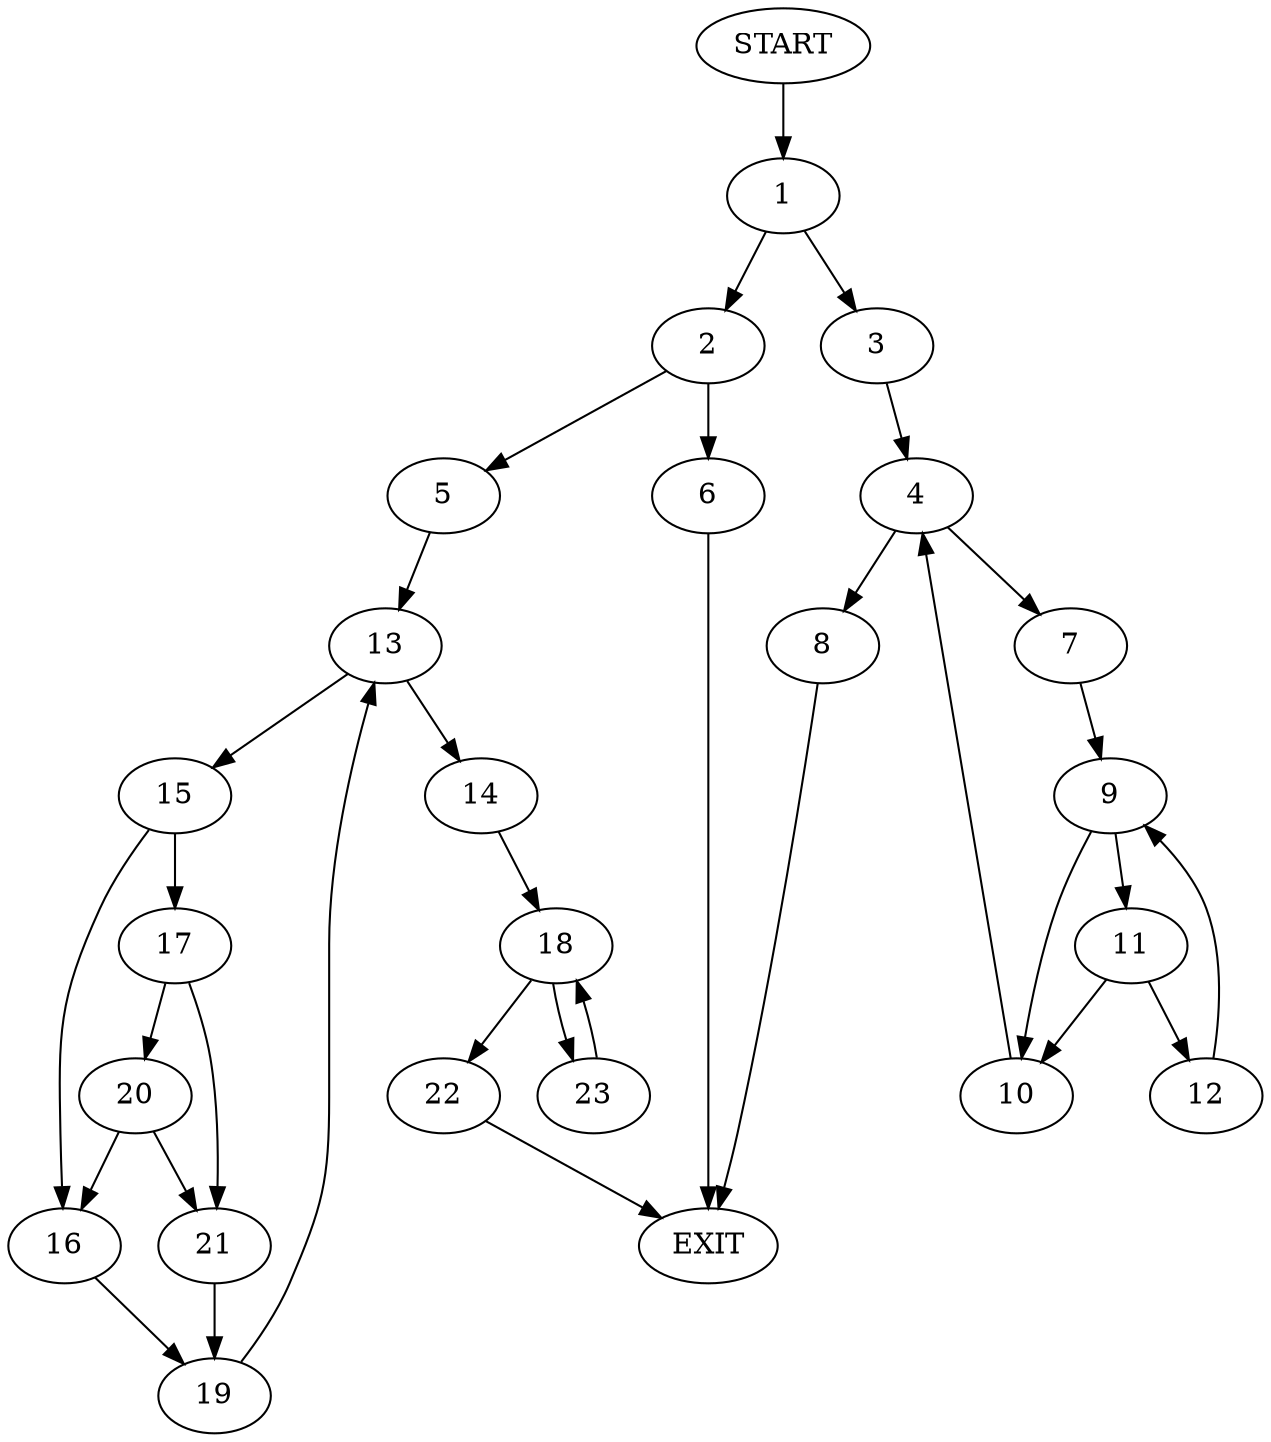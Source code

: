 digraph {
0 [label="START"]
24 [label="EXIT"]
0 -> 1
1 -> 2
1 -> 3
3 -> 4
2 -> 5
2 -> 6
4 -> 7
4 -> 8
7 -> 9
8 -> 24
9 -> 10
9 -> 11
11 -> 12
11 -> 10
10 -> 4
12 -> 9
6 -> 24
5 -> 13
13 -> 14
13 -> 15
15 -> 16
15 -> 17
14 -> 18
16 -> 19
17 -> 20
17 -> 21
21 -> 19
20 -> 16
20 -> 21
19 -> 13
18 -> 22
18 -> 23
23 -> 18
22 -> 24
}
